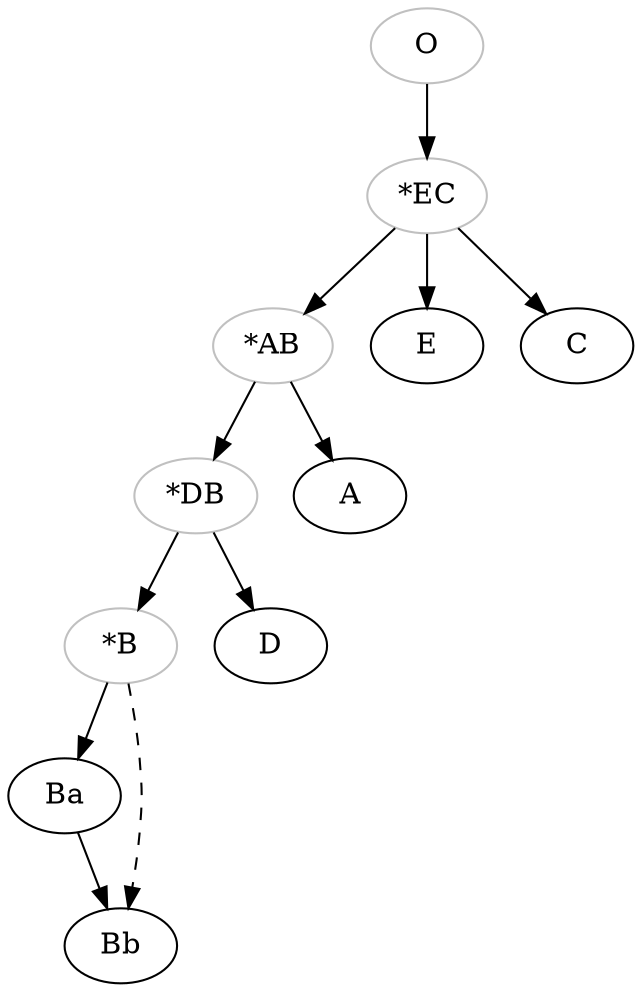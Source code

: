digraph {
    original[label="O", color="grey"];
    archetype[label="*EC", color="grey"];
    AB[label="*AB", color="grey"];
    DB[label="*DB", color="grey"];
    B[label="*B", color="grey"];
    original -> archetype;
    archetype -> E;
    archetype -> C;
    archetype -> AB;
    AB -> A;
    AB -> DB;
    DB -> D;
    DB -> B
    B -> Ba;
    B -> Bb[style="dashed"];
    Ba -> Bb;
}
